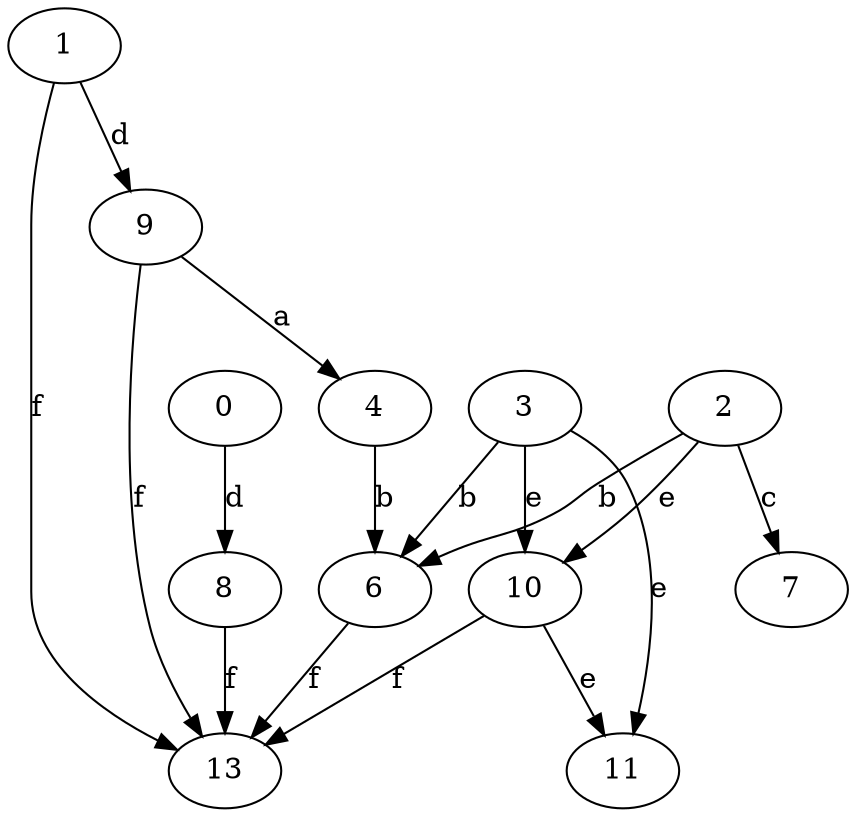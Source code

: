strict digraph  {
3;
4;
0;
6;
7;
8;
9;
1;
10;
11;
2;
13;
3 -> 6  [label=b];
3 -> 10  [label=e];
3 -> 11  [label=e];
4 -> 6  [label=b];
0 -> 8  [label=d];
6 -> 13  [label=f];
8 -> 13  [label=f];
9 -> 4  [label=a];
9 -> 13  [label=f];
1 -> 9  [label=d];
1 -> 13  [label=f];
10 -> 11  [label=e];
10 -> 13  [label=f];
2 -> 6  [label=b];
2 -> 7  [label=c];
2 -> 10  [label=e];
}
